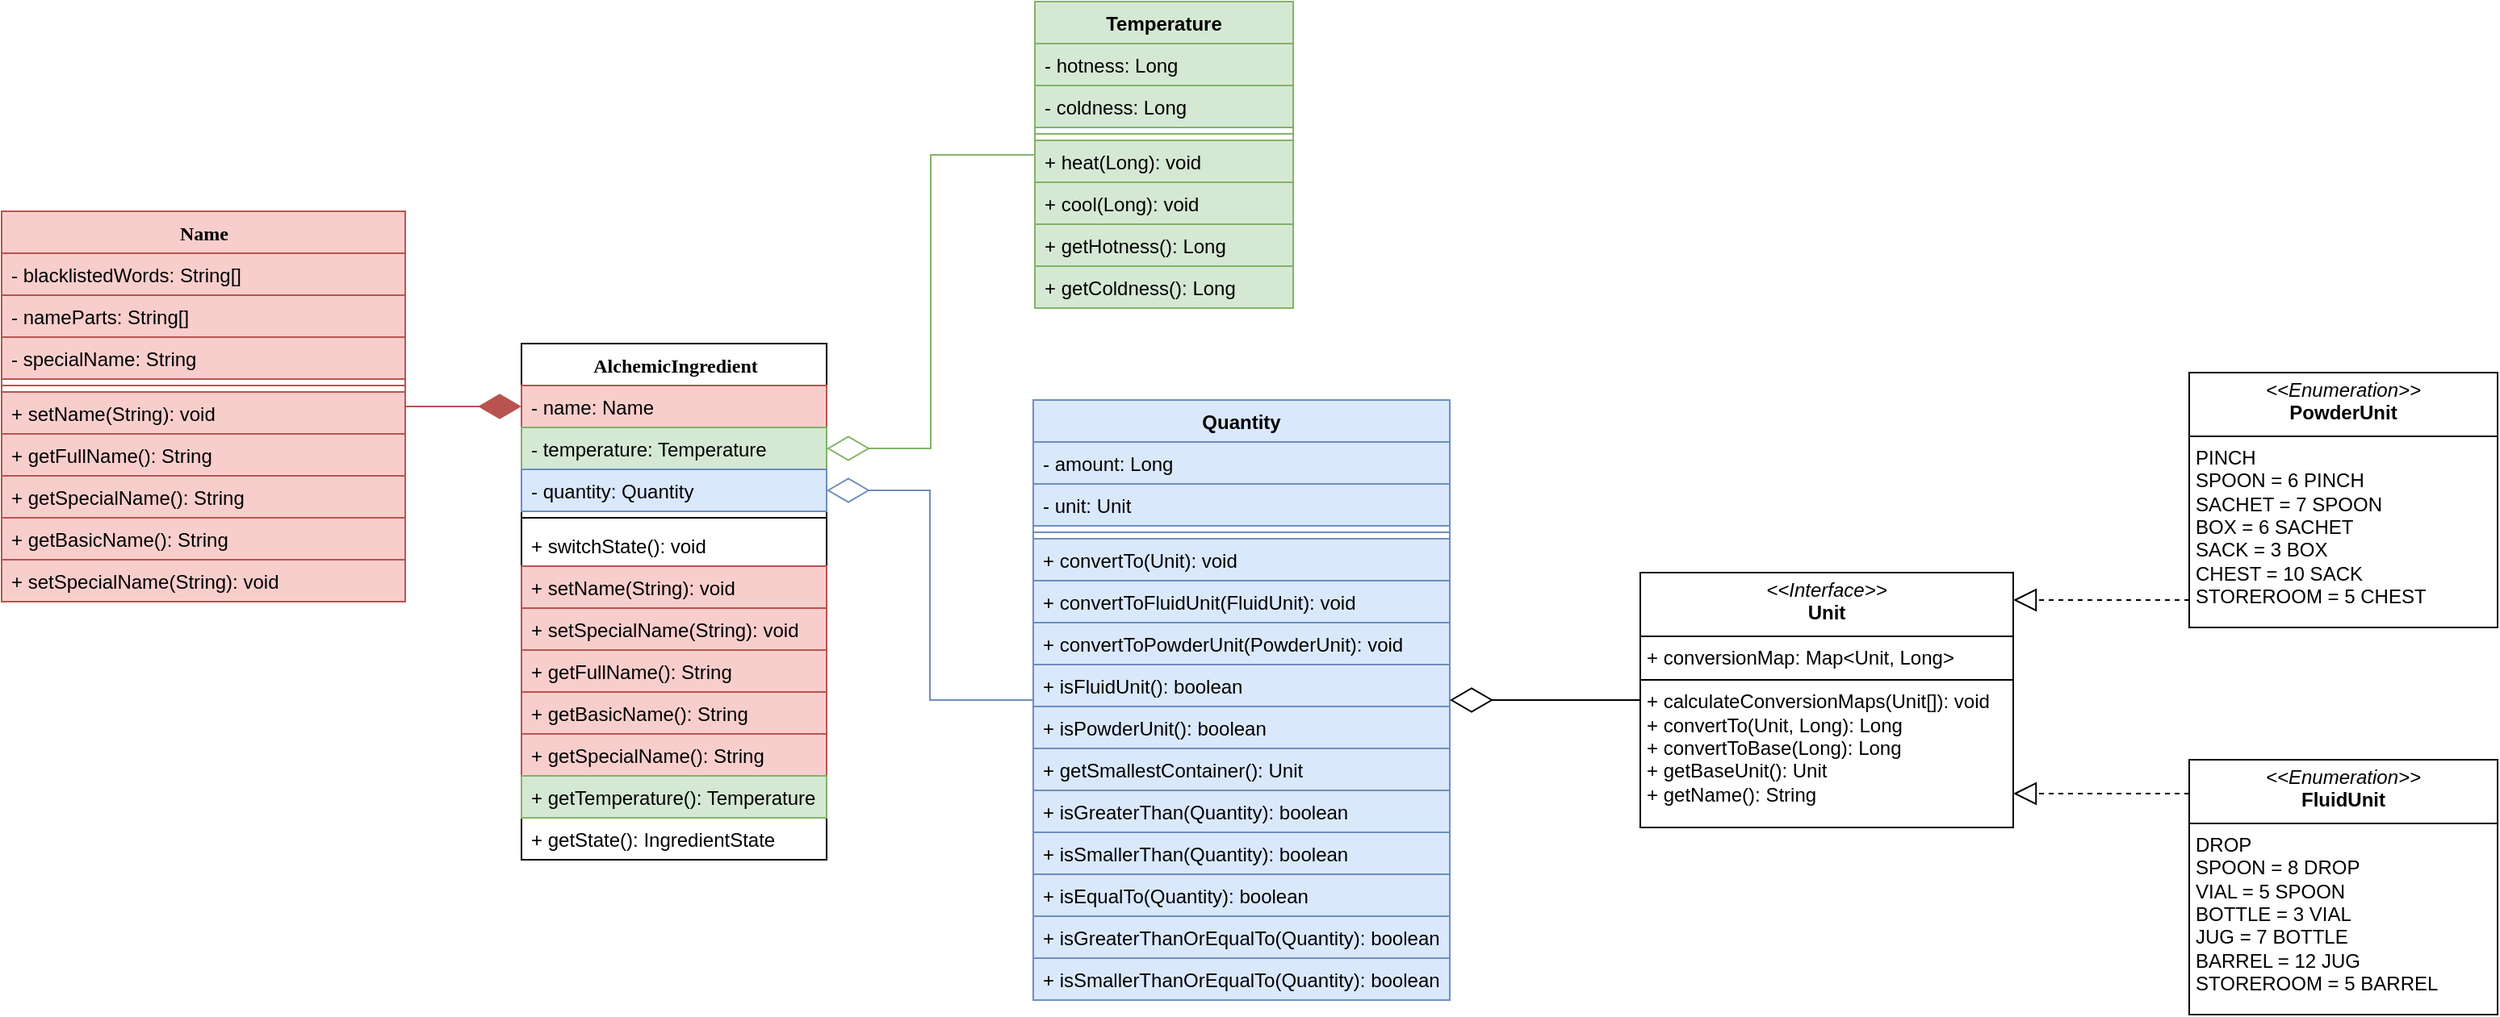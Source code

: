 <mxfile version="24.4.0" type="device">
  <diagram name="Page-1" id="9f46799a-70d6-7492-0946-bef42562c5a5">
    <mxGraphModel dx="988" dy="542" grid="1" gridSize="10" guides="1" tooltips="1" connect="1" arrows="1" fold="1" page="1" pageScale="1" pageWidth="4681" pageHeight="3300" background="none" math="0" shadow="0">
      <root>
        <mxCell id="0" />
        <mxCell id="1" parent="0" />
        <mxCell id="78961159f06e98e8-56" value="Name" style="swimlane;html=1;fontStyle=1;align=center;verticalAlign=top;childLayout=stackLayout;horizontal=1;startSize=26;horizontalStack=0;resizeParent=1;resizeLast=0;collapsible=1;marginBottom=0;swimlaneFillColor=#ffffff;rounded=0;shadow=0;comic=0;labelBackgroundColor=none;strokeWidth=1;fillColor=#f8cecc;fontFamily=Verdana;fontSize=12;strokeColor=#b85450;" parent="1" vertex="1">
          <mxGeometry x="1670" y="1230" width="250" height="242" as="geometry" />
        </mxCell>
        <mxCell id="78961159f06e98e8-57" value="- blacklistedWords: String[]" style="text;html=1;strokeColor=#b85450;fillColor=#f8cecc;align=left;verticalAlign=top;spacingLeft=4;spacingRight=4;whiteSpace=wrap;overflow=hidden;rotatable=0;points=[[0,0.5],[1,0.5]];portConstraint=eastwest;" parent="78961159f06e98e8-56" vertex="1">
          <mxGeometry y="26" width="250" height="26" as="geometry" />
        </mxCell>
        <mxCell id="78961159f06e98e8-58" value="- nameParts: String[]" style="text;html=1;strokeColor=#b85450;fillColor=#f8cecc;align=left;verticalAlign=top;spacingLeft=4;spacingRight=4;whiteSpace=wrap;overflow=hidden;rotatable=0;points=[[0,0.5],[1,0.5]];portConstraint=eastwest;" parent="78961159f06e98e8-56" vertex="1">
          <mxGeometry y="52" width="250" height="26" as="geometry" />
        </mxCell>
        <mxCell id="78961159f06e98e8-59" value="- specialName: String" style="text;html=1;strokeColor=#b85450;fillColor=#f8cecc;align=left;verticalAlign=top;spacingLeft=4;spacingRight=4;whiteSpace=wrap;overflow=hidden;rotatable=0;points=[[0,0.5],[1,0.5]];portConstraint=eastwest;" parent="78961159f06e98e8-56" vertex="1">
          <mxGeometry y="78" width="250" height="26" as="geometry" />
        </mxCell>
        <mxCell id="78961159f06e98e8-64" value="" style="line;html=1;strokeWidth=1;fillColor=#f8cecc;align=left;verticalAlign=middle;spacingTop=-1;spacingLeft=3;spacingRight=3;rotatable=0;labelPosition=right;points=[];portConstraint=eastwest;strokeColor=#b85450;" parent="78961159f06e98e8-56" vertex="1">
          <mxGeometry y="104" width="250" height="8" as="geometry" />
        </mxCell>
        <mxCell id="78961159f06e98e8-65" value="+ setName(String): void" style="text;html=1;strokeColor=#b85450;fillColor=#f8cecc;align=left;verticalAlign=top;spacingLeft=4;spacingRight=4;whiteSpace=wrap;overflow=hidden;rotatable=0;points=[[0,0.5],[1,0.5]];portConstraint=eastwest;" parent="78961159f06e98e8-56" vertex="1">
          <mxGeometry y="112" width="250" height="26" as="geometry" />
        </mxCell>
        <mxCell id="97h_MK_ZkzOTSeDRxs9Z-13" value="+ getFullName(): String" style="text;html=1;strokeColor=#b85450;fillColor=#f8cecc;align=left;verticalAlign=top;spacingLeft=4;spacingRight=4;whiteSpace=wrap;overflow=hidden;rotatable=0;points=[[0,0.5],[1,0.5]];portConstraint=eastwest;" parent="78961159f06e98e8-56" vertex="1">
          <mxGeometry y="138" width="250" height="26" as="geometry" />
        </mxCell>
        <mxCell id="97h_MK_ZkzOTSeDRxs9Z-12" value="+ getSpecialName(): String" style="text;html=1;strokeColor=#b85450;fillColor=#f8cecc;align=left;verticalAlign=top;spacingLeft=4;spacingRight=4;whiteSpace=wrap;overflow=hidden;rotatable=0;points=[[0,0.5],[1,0.5]];portConstraint=eastwest;" parent="78961159f06e98e8-56" vertex="1">
          <mxGeometry y="164" width="250" height="26" as="geometry" />
        </mxCell>
        <mxCell id="78961159f06e98e8-68" value="+ getBasicName(): String" style="text;html=1;strokeColor=#b85450;fillColor=#f8cecc;align=left;verticalAlign=top;spacingLeft=4;spacingRight=4;whiteSpace=wrap;overflow=hidden;rotatable=0;points=[[0,0.5],[1,0.5]];portConstraint=eastwest;" parent="78961159f06e98e8-56" vertex="1">
          <mxGeometry y="190" width="250" height="26" as="geometry" />
        </mxCell>
        <mxCell id="78961159f06e98e8-66" value="+ setSpecialName(String): void" style="text;html=1;strokeColor=#b85450;fillColor=#f8cecc;align=left;verticalAlign=top;spacingLeft=4;spacingRight=4;whiteSpace=wrap;overflow=hidden;rotatable=0;points=[[0,0.5],[1,0.5]];portConstraint=eastwest;" parent="78961159f06e98e8-56" vertex="1">
          <mxGeometry y="216" width="250" height="26" as="geometry" />
        </mxCell>
        <mxCell id="78961159f06e98e8-69" value="AlchemicIngredient" style="swimlane;html=1;fontStyle=1;align=center;verticalAlign=top;childLayout=stackLayout;horizontal=1;startSize=26;horizontalStack=0;resizeParent=1;resizeLast=0;collapsible=1;marginBottom=0;swimlaneFillColor=#ffffff;rounded=0;shadow=0;comic=0;labelBackgroundColor=none;strokeWidth=1;fillColor=none;fontFamily=Verdana;fontSize=12" parent="1" vertex="1">
          <mxGeometry x="1992" y="1312" width="189" height="320" as="geometry" />
        </mxCell>
        <mxCell id="78961159f06e98e8-70" value="- name: Name" style="text;html=1;strokeColor=#b85450;fillColor=#f8cecc;align=left;verticalAlign=top;spacingLeft=4;spacingRight=4;whiteSpace=wrap;overflow=hidden;rotatable=0;points=[[0,0.5],[1,0.5]];portConstraint=eastwest;" parent="78961159f06e98e8-69" vertex="1">
          <mxGeometry y="26" width="189" height="26" as="geometry" />
        </mxCell>
        <mxCell id="78961159f06e98e8-71" value="- temperature: Temperature" style="text;html=1;strokeColor=#82b366;fillColor=#d5e8d4;align=left;verticalAlign=top;spacingLeft=4;spacingRight=4;whiteSpace=wrap;overflow=hidden;rotatable=0;points=[[0,0.5],[1,0.5]];portConstraint=eastwest;" parent="78961159f06e98e8-69" vertex="1">
          <mxGeometry y="52" width="189" height="26" as="geometry" />
        </mxCell>
        <mxCell id="97h_MK_ZkzOTSeDRxs9Z-36" value="- quantity: Quantity" style="text;html=1;align=left;verticalAlign=top;spacingLeft=4;spacingRight=4;whiteSpace=wrap;overflow=hidden;rotatable=0;points=[[0,0.5],[1,0.5]];portConstraint=eastwest;fillColor=#dae8fc;strokeColor=#6c8ebf;" parent="78961159f06e98e8-69" vertex="1">
          <mxGeometry y="78" width="189" height="26" as="geometry" />
        </mxCell>
        <mxCell id="78961159f06e98e8-77" value="" style="line;html=1;strokeWidth=1;fillColor=none;align=left;verticalAlign=middle;spacingTop=-1;spacingLeft=3;spacingRight=3;rotatable=0;labelPosition=right;points=[];portConstraint=eastwest;" parent="78961159f06e98e8-69" vertex="1">
          <mxGeometry y="104" width="189" height="8" as="geometry" />
        </mxCell>
        <mxCell id="78961159f06e98e8-78" value="+ switchState(): void" style="text;html=1;strokeColor=none;fillColor=none;align=left;verticalAlign=top;spacingLeft=4;spacingRight=4;whiteSpace=wrap;overflow=hidden;rotatable=0;points=[[0,0.5],[1,0.5]];portConstraint=eastwest;" parent="78961159f06e98e8-69" vertex="1">
          <mxGeometry y="112" width="189" height="26" as="geometry" />
        </mxCell>
        <mxCell id="97h_MK_ZkzOTSeDRxs9Z-29" value="+ setName(String): void" style="text;html=1;strokeColor=#b85450;fillColor=#f8cecc;align=left;verticalAlign=top;spacingLeft=4;spacingRight=4;whiteSpace=wrap;overflow=hidden;rotatable=0;points=[[0,0.5],[1,0.5]];portConstraint=eastwest;" parent="78961159f06e98e8-69" vertex="1">
          <mxGeometry y="138" width="189" height="26" as="geometry" />
        </mxCell>
        <mxCell id="97h_MK_ZkzOTSeDRxs9Z-30" value="+ setSpecialName(String): void" style="text;html=1;strokeColor=#b85450;fillColor=#f8cecc;align=left;verticalAlign=top;spacingLeft=4;spacingRight=4;whiteSpace=wrap;overflow=hidden;rotatable=0;points=[[0,0.5],[1,0.5]];portConstraint=eastwest;" parent="78961159f06e98e8-69" vertex="1">
          <mxGeometry y="164" width="189" height="26" as="geometry" />
        </mxCell>
        <mxCell id="97h_MK_ZkzOTSeDRxs9Z-33" value="+ getFullName(): String" style="text;html=1;strokeColor=#b85450;fillColor=#f8cecc;align=left;verticalAlign=top;spacingLeft=4;spacingRight=4;whiteSpace=wrap;overflow=hidden;rotatable=0;points=[[0,0.5],[1,0.5]];portConstraint=eastwest;" parent="78961159f06e98e8-69" vertex="1">
          <mxGeometry y="190" width="189" height="26" as="geometry" />
        </mxCell>
        <mxCell id="97h_MK_ZkzOTSeDRxs9Z-31" value="+ getBasicName(): String" style="text;html=1;strokeColor=#b85450;fillColor=#f8cecc;align=left;verticalAlign=top;spacingLeft=4;spacingRight=4;whiteSpace=wrap;overflow=hidden;rotatable=0;points=[[0,0.5],[1,0.5]];portConstraint=eastwest;" parent="78961159f06e98e8-69" vertex="1">
          <mxGeometry y="216" width="189" height="26" as="geometry" />
        </mxCell>
        <mxCell id="97h_MK_ZkzOTSeDRxs9Z-32" value="+ getSpecialName(): String" style="text;html=1;strokeColor=#b85450;fillColor=#f8cecc;align=left;verticalAlign=top;spacingLeft=4;spacingRight=4;whiteSpace=wrap;overflow=hidden;rotatable=0;points=[[0,0.5],[1,0.5]];portConstraint=eastwest;" parent="78961159f06e98e8-69" vertex="1">
          <mxGeometry y="242" width="189" height="26" as="geometry" />
        </mxCell>
        <mxCell id="97h_MK_ZkzOTSeDRxs9Z-34" value="+ getTemperature(): Temperature" style="text;html=1;strokeColor=#82b366;fillColor=#d5e8d4;align=left;verticalAlign=top;spacingLeft=4;spacingRight=4;whiteSpace=wrap;overflow=hidden;rotatable=0;points=[[0,0.5],[1,0.5]];portConstraint=eastwest;" parent="78961159f06e98e8-69" vertex="1">
          <mxGeometry y="268" width="189" height="26" as="geometry" />
        </mxCell>
        <mxCell id="97h_MK_ZkzOTSeDRxs9Z-35" value="+ getState(): IngredientState" style="text;html=1;strokeColor=none;fillColor=none;align=left;verticalAlign=top;spacingLeft=4;spacingRight=4;whiteSpace=wrap;overflow=hidden;rotatable=0;points=[[0,0.5],[1,0.5]];portConstraint=eastwest;" parent="78961159f06e98e8-69" vertex="1">
          <mxGeometry y="294" width="189" height="26" as="geometry" />
        </mxCell>
        <mxCell id="97h_MK_ZkzOTSeDRxs9Z-2" value="" style="endArrow=diamondThin;endFill=1;endSize=24;html=1;rounded=0;fillColor=#f8cecc;strokeColor=#b85450;" parent="1" source="78961159f06e98e8-56" target="78961159f06e98e8-70" edge="1">
          <mxGeometry width="160" relative="1" as="geometry">
            <mxPoint x="1972" y="1470" as="sourcePoint" />
            <mxPoint x="1962" y="1370" as="targetPoint" />
          </mxGeometry>
        </mxCell>
        <mxCell id="97h_MK_ZkzOTSeDRxs9Z-19" value="Temperature" style="swimlane;fontStyle=1;align=center;verticalAlign=top;childLayout=stackLayout;horizontal=1;startSize=26;horizontalStack=0;resizeParent=1;resizeParentMax=0;resizeLast=0;collapsible=1;marginBottom=0;whiteSpace=wrap;html=1;fillColor=#d5e8d4;strokeColor=#82b366;" parent="1" vertex="1">
          <mxGeometry x="2310" y="1100" width="160" height="190" as="geometry" />
        </mxCell>
        <mxCell id="97h_MK_ZkzOTSeDRxs9Z-20" value="- hotness: Long" style="text;strokeColor=#82b366;fillColor=#d5e8d4;align=left;verticalAlign=top;spacingLeft=4;spacingRight=4;overflow=hidden;rotatable=0;points=[[0,0.5],[1,0.5]];portConstraint=eastwest;whiteSpace=wrap;html=1;" parent="97h_MK_ZkzOTSeDRxs9Z-19" vertex="1">
          <mxGeometry y="26" width="160" height="26" as="geometry" />
        </mxCell>
        <mxCell id="97h_MK_ZkzOTSeDRxs9Z-23" value="- coldness: Long" style="text;strokeColor=#82b366;fillColor=#d5e8d4;align=left;verticalAlign=top;spacingLeft=4;spacingRight=4;overflow=hidden;rotatable=0;points=[[0,0.5],[1,0.5]];portConstraint=eastwest;whiteSpace=wrap;html=1;" parent="97h_MK_ZkzOTSeDRxs9Z-19" vertex="1">
          <mxGeometry y="52" width="160" height="26" as="geometry" />
        </mxCell>
        <mxCell id="97h_MK_ZkzOTSeDRxs9Z-21" value="" style="line;strokeWidth=1;fillColor=#d5e8d4;align=left;verticalAlign=middle;spacingTop=-1;spacingLeft=3;spacingRight=3;rotatable=0;labelPosition=right;points=[];portConstraint=eastwest;strokeColor=#82b366;" parent="97h_MK_ZkzOTSeDRxs9Z-19" vertex="1">
          <mxGeometry y="78" width="160" height="8" as="geometry" />
        </mxCell>
        <mxCell id="97h_MK_ZkzOTSeDRxs9Z-22" value="+ heat(Long): void" style="text;strokeColor=#82b366;fillColor=#d5e8d4;align=left;verticalAlign=top;spacingLeft=4;spacingRight=4;overflow=hidden;rotatable=0;points=[[0,0.5],[1,0.5]];portConstraint=eastwest;whiteSpace=wrap;html=1;" parent="97h_MK_ZkzOTSeDRxs9Z-19" vertex="1">
          <mxGeometry y="86" width="160" height="26" as="geometry" />
        </mxCell>
        <mxCell id="97h_MK_ZkzOTSeDRxs9Z-24" value="+ cool(Long): void" style="text;strokeColor=#82b366;fillColor=#d5e8d4;align=left;verticalAlign=top;spacingLeft=4;spacingRight=4;overflow=hidden;rotatable=0;points=[[0,0.5],[1,0.5]];portConstraint=eastwest;whiteSpace=wrap;html=1;" parent="97h_MK_ZkzOTSeDRxs9Z-19" vertex="1">
          <mxGeometry y="112" width="160" height="26" as="geometry" />
        </mxCell>
        <mxCell id="97h_MK_ZkzOTSeDRxs9Z-25" value="+ getHotness(): Long" style="text;strokeColor=#82b366;fillColor=#d5e8d4;align=left;verticalAlign=top;spacingLeft=4;spacingRight=4;overflow=hidden;rotatable=0;points=[[0,0.5],[1,0.5]];portConstraint=eastwest;whiteSpace=wrap;html=1;" parent="97h_MK_ZkzOTSeDRxs9Z-19" vertex="1">
          <mxGeometry y="138" width="160" height="26" as="geometry" />
        </mxCell>
        <mxCell id="97h_MK_ZkzOTSeDRxs9Z-26" value="+ getColdness(): Long" style="text;strokeColor=#82b366;fillColor=#d5e8d4;align=left;verticalAlign=top;spacingLeft=4;spacingRight=4;overflow=hidden;rotatable=0;points=[[0,0.5],[1,0.5]];portConstraint=eastwest;whiteSpace=wrap;html=1;" parent="97h_MK_ZkzOTSeDRxs9Z-19" vertex="1">
          <mxGeometry y="164" width="160" height="26" as="geometry" />
        </mxCell>
        <mxCell id="97h_MK_ZkzOTSeDRxs9Z-28" value="" style="endArrow=diamondThin;endFill=0;endSize=24;html=1;rounded=0;fillColor=#d5e8d4;strokeColor=#82b366;flowAnimation=0;edgeStyle=elbowEdgeStyle;" parent="1" source="97h_MK_ZkzOTSeDRxs9Z-19" target="78961159f06e98e8-71" edge="1">
          <mxGeometry width="160" relative="1" as="geometry">
            <mxPoint x="1942" y="1360" as="sourcePoint" />
            <mxPoint x="2102" y="1360" as="targetPoint" />
          </mxGeometry>
        </mxCell>
        <mxCell id="97h_MK_ZkzOTSeDRxs9Z-37" value="Quantity" style="swimlane;fontStyle=1;align=center;verticalAlign=top;childLayout=stackLayout;horizontal=1;startSize=26;horizontalStack=0;resizeParent=1;resizeParentMax=0;resizeLast=0;collapsible=1;marginBottom=0;whiteSpace=wrap;html=1;fillColor=#dae8fc;strokeColor=#6c8ebf;" parent="1" vertex="1">
          <mxGeometry x="2309" y="1347" width="258" height="372" as="geometry" />
        </mxCell>
        <mxCell id="97h_MK_ZkzOTSeDRxs9Z-38" value="- amount: Long" style="text;strokeColor=#6c8ebf;fillColor=#dae8fc;align=left;verticalAlign=top;spacingLeft=4;spacingRight=4;overflow=hidden;rotatable=0;points=[[0,0.5],[1,0.5]];portConstraint=eastwest;whiteSpace=wrap;html=1;" parent="97h_MK_ZkzOTSeDRxs9Z-37" vertex="1">
          <mxGeometry y="26" width="258" height="26" as="geometry" />
        </mxCell>
        <mxCell id="97h_MK_ZkzOTSeDRxs9Z-45" value="- unit: Unit" style="text;strokeColor=#6c8ebf;fillColor=#dae8fc;align=left;verticalAlign=top;spacingLeft=4;spacingRight=4;overflow=hidden;rotatable=0;points=[[0,0.5],[1,0.5]];portConstraint=eastwest;whiteSpace=wrap;html=1;" parent="97h_MK_ZkzOTSeDRxs9Z-37" vertex="1">
          <mxGeometry y="52" width="258" height="26" as="geometry" />
        </mxCell>
        <mxCell id="97h_MK_ZkzOTSeDRxs9Z-39" value="" style="line;strokeWidth=1;fillColor=#dae8fc;align=left;verticalAlign=middle;spacingTop=-1;spacingLeft=3;spacingRight=3;rotatable=0;labelPosition=right;points=[];portConstraint=eastwest;strokeColor=#6c8ebf;" parent="97h_MK_ZkzOTSeDRxs9Z-37" vertex="1">
          <mxGeometry y="78" width="258" height="8" as="geometry" />
        </mxCell>
        <mxCell id="97h_MK_ZkzOTSeDRxs9Z-40" value="+ convertTo(Unit): void" style="text;strokeColor=#6c8ebf;fillColor=#dae8fc;align=left;verticalAlign=top;spacingLeft=4;spacingRight=4;overflow=hidden;rotatable=0;points=[[0,0.5],[1,0.5]];portConstraint=eastwest;whiteSpace=wrap;html=1;" parent="97h_MK_ZkzOTSeDRxs9Z-37" vertex="1">
          <mxGeometry y="86" width="258" height="26" as="geometry" />
        </mxCell>
        <mxCell id="O8syH5XWvo3BJVBqjowe-1" value="+ convertToFluidUnit(FluidUnit): void" style="text;strokeColor=#6c8ebf;fillColor=#dae8fc;align=left;verticalAlign=top;spacingLeft=4;spacingRight=4;overflow=hidden;rotatable=0;points=[[0,0.5],[1,0.5]];portConstraint=eastwest;whiteSpace=wrap;html=1;" vertex="1" parent="97h_MK_ZkzOTSeDRxs9Z-37">
          <mxGeometry y="112" width="258" height="26" as="geometry" />
        </mxCell>
        <mxCell id="O8syH5XWvo3BJVBqjowe-2" value="+ convertToPowderUnit(PowderUnit): void" style="text;strokeColor=#6c8ebf;fillColor=#dae8fc;align=left;verticalAlign=top;spacingLeft=4;spacingRight=4;overflow=hidden;rotatable=0;points=[[0,0.5],[1,0.5]];portConstraint=eastwest;whiteSpace=wrap;html=1;" vertex="1" parent="97h_MK_ZkzOTSeDRxs9Z-37">
          <mxGeometry y="138" width="258" height="26" as="geometry" />
        </mxCell>
        <mxCell id="O8syH5XWvo3BJVBqjowe-3" value="+ isFluidUnit(): boolean" style="text;strokeColor=#6c8ebf;fillColor=#dae8fc;align=left;verticalAlign=top;spacingLeft=4;spacingRight=4;overflow=hidden;rotatable=0;points=[[0,0.5],[1,0.5]];portConstraint=eastwest;whiteSpace=wrap;html=1;" vertex="1" parent="97h_MK_ZkzOTSeDRxs9Z-37">
          <mxGeometry y="164" width="258" height="26" as="geometry" />
        </mxCell>
        <mxCell id="O8syH5XWvo3BJVBqjowe-4" value="+ isPowderUnit(): boolean" style="text;strokeColor=#6c8ebf;fillColor=#dae8fc;align=left;verticalAlign=top;spacingLeft=4;spacingRight=4;overflow=hidden;rotatable=0;points=[[0,0.5],[1,0.5]];portConstraint=eastwest;whiteSpace=wrap;html=1;" vertex="1" parent="97h_MK_ZkzOTSeDRxs9Z-37">
          <mxGeometry y="190" width="258" height="26" as="geometry" />
        </mxCell>
        <mxCell id="O8syH5XWvo3BJVBqjowe-5" value="+ getSmallestContainer(): Unit" style="text;strokeColor=#6c8ebf;fillColor=#dae8fc;align=left;verticalAlign=top;spacingLeft=4;spacingRight=4;overflow=hidden;rotatable=0;points=[[0,0.5],[1,0.5]];portConstraint=eastwest;whiteSpace=wrap;html=1;" vertex="1" parent="97h_MK_ZkzOTSeDRxs9Z-37">
          <mxGeometry y="216" width="258" height="26" as="geometry" />
        </mxCell>
        <mxCell id="O8syH5XWvo3BJVBqjowe-6" value="+ isGreaterThan(Quantity): boolean" style="text;strokeColor=#6c8ebf;fillColor=#dae8fc;align=left;verticalAlign=top;spacingLeft=4;spacingRight=4;overflow=hidden;rotatable=0;points=[[0,0.5],[1,0.5]];portConstraint=eastwest;whiteSpace=wrap;html=1;" vertex="1" parent="97h_MK_ZkzOTSeDRxs9Z-37">
          <mxGeometry y="242" width="258" height="26" as="geometry" />
        </mxCell>
        <mxCell id="O8syH5XWvo3BJVBqjowe-7" value="+ isSmallerThan(Quantity): boolean" style="text;strokeColor=#6c8ebf;fillColor=#dae8fc;align=left;verticalAlign=top;spacingLeft=4;spacingRight=4;overflow=hidden;rotatable=0;points=[[0,0.5],[1,0.5]];portConstraint=eastwest;whiteSpace=wrap;html=1;" vertex="1" parent="97h_MK_ZkzOTSeDRxs9Z-37">
          <mxGeometry y="268" width="258" height="26" as="geometry" />
        </mxCell>
        <mxCell id="O8syH5XWvo3BJVBqjowe-8" value="+ isEqualTo(Quantity): boolean" style="text;strokeColor=#6c8ebf;fillColor=#dae8fc;align=left;verticalAlign=top;spacingLeft=4;spacingRight=4;overflow=hidden;rotatable=0;points=[[0,0.5],[1,0.5]];portConstraint=eastwest;whiteSpace=wrap;html=1;" vertex="1" parent="97h_MK_ZkzOTSeDRxs9Z-37">
          <mxGeometry y="294" width="258" height="26" as="geometry" />
        </mxCell>
        <mxCell id="O8syH5XWvo3BJVBqjowe-9" value="+ isGreaterThanOrEqualTo(Quantity): boolean" style="text;strokeColor=#6c8ebf;fillColor=#dae8fc;align=left;verticalAlign=top;spacingLeft=4;spacingRight=4;overflow=hidden;rotatable=0;points=[[0,0.5],[1,0.5]];portConstraint=eastwest;whiteSpace=wrap;html=1;" vertex="1" parent="97h_MK_ZkzOTSeDRxs9Z-37">
          <mxGeometry y="320" width="258" height="26" as="geometry" />
        </mxCell>
        <mxCell id="O8syH5XWvo3BJVBqjowe-10" value="+ isSmallerThanOrEqualTo(Quantity): boolean" style="text;strokeColor=#6c8ebf;fillColor=#dae8fc;align=left;verticalAlign=top;spacingLeft=4;spacingRight=4;overflow=hidden;rotatable=0;points=[[0,0.5],[1,0.5]];portConstraint=eastwest;whiteSpace=wrap;html=1;" vertex="1" parent="97h_MK_ZkzOTSeDRxs9Z-37">
          <mxGeometry y="346" width="258" height="26" as="geometry" />
        </mxCell>
        <mxCell id="97h_MK_ZkzOTSeDRxs9Z-46" value="" style="endArrow=diamondThin;endFill=0;endSize=24;html=1;rounded=0;fillColor=#dae8fc;strokeColor=#6c8ebf;flowAnimation=0;edgeStyle=elbowEdgeStyle;" parent="1" source="97h_MK_ZkzOTSeDRxs9Z-37" target="97h_MK_ZkzOTSeDRxs9Z-36" edge="1">
          <mxGeometry width="160" relative="1" as="geometry">
            <mxPoint x="2320" y="1175" as="sourcePoint" />
            <mxPoint x="2191" y="1387" as="targetPoint" />
          </mxGeometry>
        </mxCell>
        <mxCell id="YWMN-30DLtV0OlI1pnVU-11" value="&lt;p style=&quot;margin:0px;margin-top:4px;text-align:center;&quot;&gt;&lt;i&gt;&amp;lt;&amp;lt;Interface&amp;gt;&amp;gt;&lt;/i&gt;&lt;br&gt;&lt;b&gt;Unit&lt;/b&gt;&lt;/p&gt;&lt;hr size=&quot;1&quot; style=&quot;border-style:solid;&quot;&gt;&lt;p style=&quot;margin:0px;margin-left:4px;&quot;&gt;+ conversionMap: Map&amp;lt;Unit, Long&amp;gt;&lt;br&gt;&lt;/p&gt;&lt;hr size=&quot;1&quot; style=&quot;border-style:solid;&quot;&gt;&lt;p style=&quot;margin:0px;margin-left:4px;&quot;&gt;+ calculateConversionMaps(Unit[]): void&lt;/p&gt;&lt;p style=&quot;margin:0px;margin-left:4px;&quot;&gt;+ convertTo(Unit, Long): Long&lt;/p&gt;&lt;p style=&quot;margin:0px;margin-left:4px;&quot;&gt;+ convertToBase(Long): Long&lt;/p&gt;&lt;p style=&quot;margin:0px;margin-left:4px;&quot;&gt;+ getBaseUnit(): Unit&lt;/p&gt;&lt;p style=&quot;margin:0px;margin-left:4px;&quot;&gt;+ getName(): String&lt;/p&gt;" style="verticalAlign=top;align=left;overflow=fill;html=1;whiteSpace=wrap;" parent="1" vertex="1">
          <mxGeometry x="2685" y="1454" width="231" height="158" as="geometry" />
        </mxCell>
        <mxCell id="YWMN-30DLtV0OlI1pnVU-12" value="&lt;p style=&quot;margin:0px;margin-top:4px;text-align:center;&quot;&gt;&lt;i&gt;&amp;lt;&amp;lt;Enumeration&amp;gt;&amp;gt;&lt;/i&gt;&lt;br&gt;&lt;b&gt;PowderUnit&lt;/b&gt;&lt;/p&gt;&lt;hr size=&quot;1&quot; style=&quot;border-style:solid;&quot;&gt;&lt;p style=&quot;margin:0px;margin-left:4px;&quot;&gt;PINCH&lt;/p&gt;&lt;p style=&quot;margin:0px;margin-left:4px;&quot;&gt;SPOON = 6 PINCH&lt;/p&gt;&lt;p style=&quot;margin:0px;margin-left:4px;&quot;&gt;&lt;span style=&quot;background-color: initial;&quot;&gt;SACHET = 7 SPOON&lt;/span&gt;&lt;/p&gt;&lt;p style=&quot;margin:0px;margin-left:4px;&quot;&gt;&lt;span style=&quot;background-color: initial;&quot;&gt;BOX = 6 SACHET&lt;/span&gt;&lt;/p&gt;&lt;p style=&quot;margin:0px;margin-left:4px;&quot;&gt;&lt;span style=&quot;background-color: initial;&quot;&gt;SACK = 3 BOX&lt;/span&gt;&lt;/p&gt;&lt;p style=&quot;margin:0px;margin-left:4px;&quot;&gt;&lt;span style=&quot;background-color: initial;&quot;&gt;CHEST = 10 SACK&lt;/span&gt;&lt;/p&gt;&lt;p style=&quot;margin:0px;margin-left:4px;&quot;&gt;&lt;span style=&quot;background-color: initial;&quot;&gt;STOREROOM = 5 CHEST&lt;/span&gt;&lt;/p&gt;" style="verticalAlign=top;align=left;overflow=fill;html=1;whiteSpace=wrap;" parent="1" vertex="1">
          <mxGeometry x="3025" y="1330" width="191" height="158" as="geometry" />
        </mxCell>
        <mxCell id="YWMN-30DLtV0OlI1pnVU-13" value="&lt;p style=&quot;margin:0px;margin-top:4px;text-align:center;&quot;&gt;&lt;i&gt;&amp;lt;&amp;lt;Enumeration&amp;gt;&amp;gt;&lt;/i&gt;&lt;br&gt;&lt;b&gt;FluidUnit&lt;/b&gt;&lt;/p&gt;&lt;hr size=&quot;1&quot; style=&quot;border-style:solid;&quot;&gt;&lt;p style=&quot;margin:0px;margin-left:4px;&quot;&gt;DROP&lt;/p&gt;&lt;p style=&quot;margin:0px;margin-left:4px;&quot;&gt;SPOON = 8&amp;nbsp;&lt;span style=&quot;background-color: initial;&quot;&gt;DROP&lt;/span&gt;&lt;/p&gt;&lt;p style=&quot;margin:0px;margin-left:4px;&quot;&gt;&lt;span style=&quot;background-color: initial;&quot;&gt;VIAL = 5 SPOON&lt;/span&gt;&lt;/p&gt;&lt;p style=&quot;margin:0px;margin-left:4px;&quot;&gt;&lt;span style=&quot;background-color: initial;&quot;&gt;BOTTLE = 3&amp;nbsp;&lt;/span&gt;&lt;span style=&quot;background-color: initial;&quot;&gt;VIAL&lt;/span&gt;&lt;span style=&quot;background-color: initial;&quot;&gt;&amp;nbsp;&lt;/span&gt;&lt;/p&gt;&lt;p style=&quot;margin:0px;margin-left:4px;&quot;&gt;&lt;span style=&quot;background-color: initial;&quot;&gt;JUG = 7&amp;nbsp;&lt;/span&gt;&lt;span style=&quot;background-color: initial;&quot;&gt;BOTTLE&lt;/span&gt;&lt;span style=&quot;background-color: initial;&quot;&gt;&amp;nbsp;&lt;/span&gt;&lt;/p&gt;&lt;p style=&quot;margin:0px;margin-left:4px;&quot;&gt;&lt;span style=&quot;background-color: initial;&quot;&gt;BARREL = 12&amp;nbsp;&lt;/span&gt;&lt;span style=&quot;background-color: initial;&quot;&gt;JUG&lt;/span&gt;&lt;span style=&quot;background-color: initial;&quot;&gt;&amp;nbsp;&lt;/span&gt;&lt;/p&gt;&lt;p style=&quot;margin:0px;margin-left:4px;&quot;&gt;&lt;span style=&quot;background-color: initial;&quot;&gt;STOREROOM = 5&amp;nbsp;&lt;/span&gt;&lt;span style=&quot;background-color: initial;&quot;&gt;BARREL&lt;/span&gt;&lt;span style=&quot;background-color: initial;&quot;&gt;&amp;nbsp;&lt;/span&gt;&lt;/p&gt;" style="verticalAlign=top;align=left;overflow=fill;html=1;whiteSpace=wrap;" parent="1" vertex="1">
          <mxGeometry x="3025" y="1570" width="191" height="158" as="geometry" />
        </mxCell>
        <mxCell id="YWMN-30DLtV0OlI1pnVU-14" value="" style="endArrow=diamondThin;endFill=0;endSize=24;html=1;rounded=0;flowAnimation=0;edgeStyle=elbowEdgeStyle;" parent="1" source="YWMN-30DLtV0OlI1pnVU-11" target="97h_MK_ZkzOTSeDRxs9Z-37" edge="1">
          <mxGeometry width="160" relative="1" as="geometry">
            <mxPoint x="2654" y="1420" as="sourcePoint" />
            <mxPoint x="2525" y="1420" as="targetPoint" />
          </mxGeometry>
        </mxCell>
        <mxCell id="YWMN-30DLtV0OlI1pnVU-15" value="" style="endArrow=block;dashed=1;endFill=0;endSize=12;html=1;rounded=0;edgeStyle=elbowEdgeStyle;elbow=vertical;" parent="1" source="YWMN-30DLtV0OlI1pnVU-12" target="YWMN-30DLtV0OlI1pnVU-11" edge="1">
          <mxGeometry width="160" relative="1" as="geometry">
            <mxPoint x="2815" y="1580" as="sourcePoint" />
            <mxPoint x="2975" y="1580" as="targetPoint" />
          </mxGeometry>
        </mxCell>
        <mxCell id="YWMN-30DLtV0OlI1pnVU-16" value="" style="endArrow=block;dashed=1;endFill=0;endSize=12;html=1;rounded=0;edgeStyle=elbowEdgeStyle;elbow=vertical;" parent="1" source="YWMN-30DLtV0OlI1pnVU-13" target="YWMN-30DLtV0OlI1pnVU-11" edge="1">
          <mxGeometry width="160" relative="1" as="geometry">
            <mxPoint x="2815" y="1580" as="sourcePoint" />
            <mxPoint x="2975" y="1580" as="targetPoint" />
          </mxGeometry>
        </mxCell>
      </root>
    </mxGraphModel>
  </diagram>
</mxfile>
